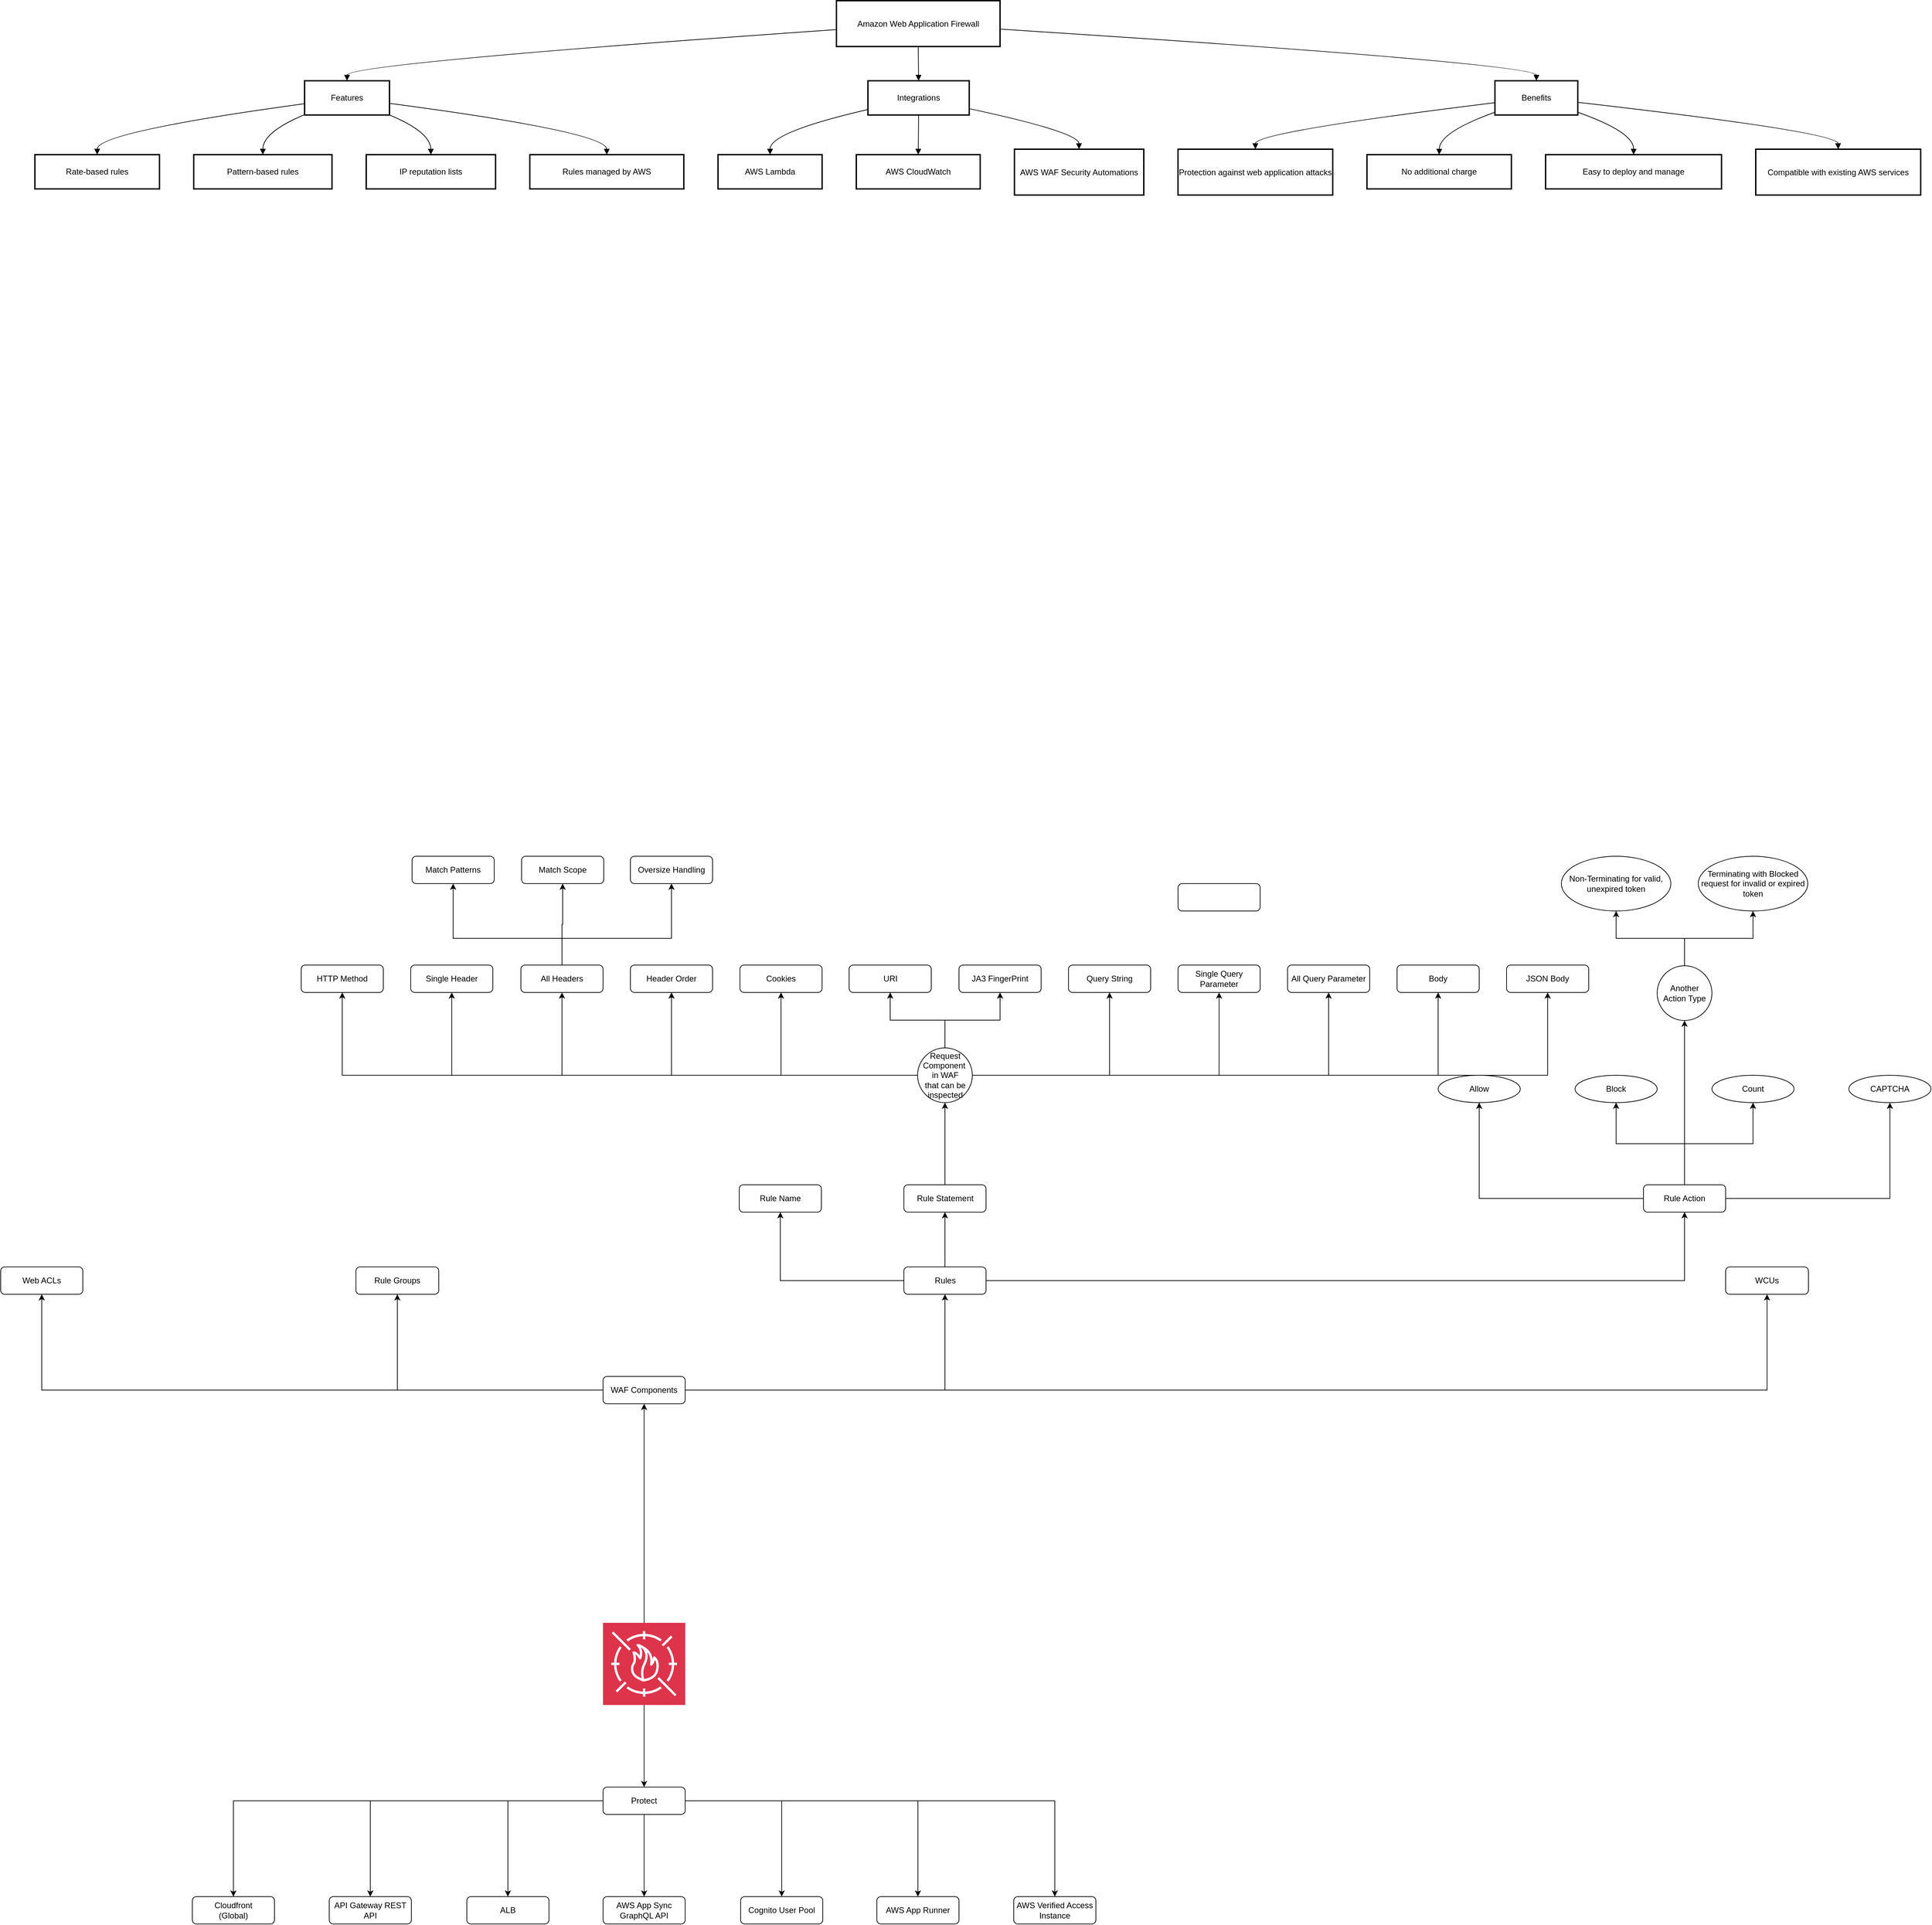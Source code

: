 <mxfile version="25.0.1">
  <diagram name="Page-1" id="Bjxitd0Z2gR2ux2BzEEL">
    <mxGraphModel dx="2035" dy="3277" grid="1" gridSize="10" guides="1" tooltips="1" connect="1" arrows="1" fold="1" page="1" pageScale="1" pageWidth="1100" pageHeight="850" math="0" shadow="0">
      <root>
        <mxCell id="0" />
        <mxCell id="1" parent="0" />
        <mxCell id="NgvcpbAYPyvycdPd3KWM-33" value="" style="edgeStyle=orthogonalEdgeStyle;rounded=0;orthogonalLoop=1;jettySize=auto;html=1;" edge="1" parent="1" source="NgvcpbAYPyvycdPd3KWM-31">
          <mxGeometry relative="1" as="geometry">
            <mxPoint x="540" y="1480" as="targetPoint" />
          </mxGeometry>
        </mxCell>
        <mxCell id="NgvcpbAYPyvycdPd3KWM-50" style="edgeStyle=orthogonalEdgeStyle;rounded=0;orthogonalLoop=1;jettySize=auto;html=1;entryX=0.5;entryY=1;entryDx=0;entryDy=0;" edge="1" parent="1" source="NgvcpbAYPyvycdPd3KWM-31" target="NgvcpbAYPyvycdPd3KWM-49">
          <mxGeometry relative="1" as="geometry" />
        </mxCell>
        <mxCell id="NgvcpbAYPyvycdPd3KWM-31" value="" style="sketch=0;points=[[0,0,0],[0.25,0,0],[0.5,0,0],[0.75,0,0],[1,0,0],[0,1,0],[0.25,1,0],[0.5,1,0],[0.75,1,0],[1,1,0],[0,0.25,0],[0,0.5,0],[0,0.75,0],[1,0.25,0],[1,0.5,0],[1,0.75,0]];outlineConnect=0;fontColor=#232F3E;fillColor=#DD344C;strokeColor=#ffffff;dashed=0;verticalLabelPosition=bottom;verticalAlign=top;align=center;html=1;fontSize=12;fontStyle=0;aspect=fixed;shape=mxgraph.aws4.resourceIcon;resIcon=mxgraph.aws4.waf;" vertex="1" parent="1">
          <mxGeometry x="480" y="1240" width="120" height="120" as="geometry" />
        </mxCell>
        <mxCell id="NgvcpbAYPyvycdPd3KWM-36" value="" style="edgeStyle=orthogonalEdgeStyle;rounded=0;orthogonalLoop=1;jettySize=auto;html=1;" edge="1" parent="1" source="NgvcpbAYPyvycdPd3KWM-34" target="NgvcpbAYPyvycdPd3KWM-35">
          <mxGeometry relative="1" as="geometry" />
        </mxCell>
        <mxCell id="NgvcpbAYPyvycdPd3KWM-43" style="edgeStyle=orthogonalEdgeStyle;rounded=0;orthogonalLoop=1;jettySize=auto;html=1;entryX=0.5;entryY=0;entryDx=0;entryDy=0;" edge="1" parent="1" source="NgvcpbAYPyvycdPd3KWM-34" target="NgvcpbAYPyvycdPd3KWM-39">
          <mxGeometry relative="1" as="geometry" />
        </mxCell>
        <mxCell id="NgvcpbAYPyvycdPd3KWM-44" style="edgeStyle=orthogonalEdgeStyle;rounded=0;orthogonalLoop=1;jettySize=auto;html=1;" edge="1" parent="1" source="NgvcpbAYPyvycdPd3KWM-34" target="NgvcpbAYPyvycdPd3KWM-38">
          <mxGeometry relative="1" as="geometry" />
        </mxCell>
        <mxCell id="NgvcpbAYPyvycdPd3KWM-45" style="edgeStyle=orthogonalEdgeStyle;rounded=0;orthogonalLoop=1;jettySize=auto;html=1;" edge="1" parent="1" source="NgvcpbAYPyvycdPd3KWM-34" target="NgvcpbAYPyvycdPd3KWM-37">
          <mxGeometry relative="1" as="geometry" />
        </mxCell>
        <mxCell id="NgvcpbAYPyvycdPd3KWM-46" style="edgeStyle=orthogonalEdgeStyle;rounded=0;orthogonalLoop=1;jettySize=auto;html=1;" edge="1" parent="1" source="NgvcpbAYPyvycdPd3KWM-34" target="NgvcpbAYPyvycdPd3KWM-40">
          <mxGeometry relative="1" as="geometry" />
        </mxCell>
        <mxCell id="NgvcpbAYPyvycdPd3KWM-47" style="edgeStyle=orthogonalEdgeStyle;rounded=0;orthogonalLoop=1;jettySize=auto;html=1;" edge="1" parent="1" source="NgvcpbAYPyvycdPd3KWM-34" target="NgvcpbAYPyvycdPd3KWM-41">
          <mxGeometry relative="1" as="geometry" />
        </mxCell>
        <mxCell id="NgvcpbAYPyvycdPd3KWM-48" style="edgeStyle=orthogonalEdgeStyle;rounded=0;orthogonalLoop=1;jettySize=auto;html=1;entryX=0.5;entryY=0;entryDx=0;entryDy=0;" edge="1" parent="1" source="NgvcpbAYPyvycdPd3KWM-34" target="NgvcpbAYPyvycdPd3KWM-42">
          <mxGeometry relative="1" as="geometry" />
        </mxCell>
        <mxCell id="NgvcpbAYPyvycdPd3KWM-34" value="Protect" style="rounded=1;whiteSpace=wrap;html=1;" vertex="1" parent="1">
          <mxGeometry x="480" y="1480" width="120" height="40" as="geometry" />
        </mxCell>
        <mxCell id="NgvcpbAYPyvycdPd3KWM-35" value="Cloudfront&lt;br&gt;(Global)" style="whiteSpace=wrap;html=1;rounded=1;" vertex="1" parent="1">
          <mxGeometry x="-120" y="1640" width="120" height="40" as="geometry" />
        </mxCell>
        <mxCell id="NgvcpbAYPyvycdPd3KWM-37" value="API Gateway REST API" style="whiteSpace=wrap;html=1;rounded=1;" vertex="1" parent="1">
          <mxGeometry x="80" y="1640" width="120" height="40" as="geometry" />
        </mxCell>
        <mxCell id="NgvcpbAYPyvycdPd3KWM-38" value="ALB" style="whiteSpace=wrap;html=1;rounded=1;" vertex="1" parent="1">
          <mxGeometry x="281" y="1640" width="120" height="40" as="geometry" />
        </mxCell>
        <mxCell id="NgvcpbAYPyvycdPd3KWM-39" value="AWS App Sync GraphQL API" style="whiteSpace=wrap;html=1;rounded=1;" vertex="1" parent="1">
          <mxGeometry x="480" y="1640" width="120" height="40" as="geometry" />
        </mxCell>
        <mxCell id="NgvcpbAYPyvycdPd3KWM-40" value="Cognito User Pool" style="whiteSpace=wrap;html=1;rounded=1;" vertex="1" parent="1">
          <mxGeometry x="681" y="1640" width="120" height="40" as="geometry" />
        </mxCell>
        <mxCell id="NgvcpbAYPyvycdPd3KWM-41" value="AWS App Runner" style="whiteSpace=wrap;html=1;rounded=1;" vertex="1" parent="1">
          <mxGeometry x="880" y="1640" width="120" height="40" as="geometry" />
        </mxCell>
        <mxCell id="NgvcpbAYPyvycdPd3KWM-42" value="AWS Verified Access Instance" style="whiteSpace=wrap;html=1;rounded=1;" vertex="1" parent="1">
          <mxGeometry x="1080" y="1640" width="120" height="40" as="geometry" />
        </mxCell>
        <mxCell id="NgvcpbAYPyvycdPd3KWM-57" style="edgeStyle=orthogonalEdgeStyle;rounded=0;orthogonalLoop=1;jettySize=auto;html=1;" edge="1" parent="1" source="NgvcpbAYPyvycdPd3KWM-49" target="NgvcpbAYPyvycdPd3KWM-52">
          <mxGeometry relative="1" as="geometry" />
        </mxCell>
        <mxCell id="NgvcpbAYPyvycdPd3KWM-58" style="edgeStyle=orthogonalEdgeStyle;rounded=0;orthogonalLoop=1;jettySize=auto;html=1;" edge="1" parent="1" source="NgvcpbAYPyvycdPd3KWM-49" target="NgvcpbAYPyvycdPd3KWM-53">
          <mxGeometry relative="1" as="geometry" />
        </mxCell>
        <mxCell id="NgvcpbAYPyvycdPd3KWM-59" style="edgeStyle=orthogonalEdgeStyle;rounded=0;orthogonalLoop=1;jettySize=auto;html=1;entryX=0.5;entryY=1;entryDx=0;entryDy=0;" edge="1" parent="1" source="NgvcpbAYPyvycdPd3KWM-49" target="NgvcpbAYPyvycdPd3KWM-51">
          <mxGeometry relative="1" as="geometry" />
        </mxCell>
        <mxCell id="NgvcpbAYPyvycdPd3KWM-60" style="edgeStyle=orthogonalEdgeStyle;rounded=0;orthogonalLoop=1;jettySize=auto;html=1;entryX=0.5;entryY=1;entryDx=0;entryDy=0;" edge="1" parent="1" source="NgvcpbAYPyvycdPd3KWM-49" target="NgvcpbAYPyvycdPd3KWM-54">
          <mxGeometry relative="1" as="geometry" />
        </mxCell>
        <mxCell id="NgvcpbAYPyvycdPd3KWM-49" value="WAF Components" style="rounded=1;whiteSpace=wrap;html=1;" vertex="1" parent="1">
          <mxGeometry x="480" y="880" width="120" height="40" as="geometry" />
        </mxCell>
        <mxCell id="NgvcpbAYPyvycdPd3KWM-62" value="" style="edgeStyle=orthogonalEdgeStyle;rounded=0;orthogonalLoop=1;jettySize=auto;html=1;" edge="1" parent="1" source="NgvcpbAYPyvycdPd3KWM-51" target="NgvcpbAYPyvycdPd3KWM-61">
          <mxGeometry relative="1" as="geometry" />
        </mxCell>
        <mxCell id="NgvcpbAYPyvycdPd3KWM-64" value="" style="edgeStyle=orthogonalEdgeStyle;rounded=0;orthogonalLoop=1;jettySize=auto;html=1;" edge="1" parent="1" source="NgvcpbAYPyvycdPd3KWM-51" target="NgvcpbAYPyvycdPd3KWM-63">
          <mxGeometry relative="1" as="geometry" />
        </mxCell>
        <mxCell id="NgvcpbAYPyvycdPd3KWM-66" style="edgeStyle=orthogonalEdgeStyle;rounded=0;orthogonalLoop=1;jettySize=auto;html=1;entryX=0.5;entryY=1;entryDx=0;entryDy=0;" edge="1" parent="1" source="NgvcpbAYPyvycdPd3KWM-51" target="NgvcpbAYPyvycdPd3KWM-65">
          <mxGeometry relative="1" as="geometry" />
        </mxCell>
        <UserObject label="Rules" tooltip="Each rule contains a statement that defines the inspection criteria, and an action to take if a web request meets the criteria. When a web request meets the criteria, that&#39;s a match. You can configure rules to block matching requests, allow them through, count them, or run bot controls against them that use CAPTCHA puzzles or silent client browser challenges. For more information about rules, see AWS WAF rules.&#xa;&#xa;A rule is not an AWS WAF resource. It only exists in the context of a web ACL or rule group." id="NgvcpbAYPyvycdPd3KWM-51">
          <mxCell style="rounded=1;whiteSpace=wrap;html=1;" vertex="1" parent="1">
            <mxGeometry x="919.5" y="720" width="120" height="40" as="geometry" />
          </mxCell>
        </UserObject>
        <UserObject label="Rule Groups" tooltip="&#xa;&#xa;Rule groups – You can define rules directly inside a web ACL or in reusable rule groups. AWS Managed Rules and AWS Marketplace sellers provide managed rule groups for your use. You can also define your own rule groups. For more information about rule groups, see AWS WAF rule groups.&#xa;&#xa;A rule group is an AWS WAF resource." id="NgvcpbAYPyvycdPd3KWM-52">
          <mxCell style="rounded=1;whiteSpace=wrap;html=1;" vertex="1" parent="1">
            <mxGeometry x="119" y="720" width="121" height="40" as="geometry" />
          </mxCell>
        </UserObject>
        <UserObject label="Web ACLs" tooltip="You use a web access control list (ACL) to protect a set of AWS resources. You create a web ACL and define its protection strategy by adding rules. Rules define criteria for inspecting web requests and they specify the action to take on requests that match their criteria. You also set a default action for the web ACL that indicates whether to block or allow through any requests that the rules haven&#39;t already blocked or allowed. For more information about web ACLs, see Using web ACLs in AWS WAF." id="NgvcpbAYPyvycdPd3KWM-53">
          <mxCell style="rounded=1;whiteSpace=wrap;html=1;" vertex="1" parent="1">
            <mxGeometry x="-400" y="720" width="120" height="40" as="geometry" />
          </mxCell>
        </UserObject>
        <mxCell id="NgvcpbAYPyvycdPd3KWM-54" value="WCUs" style="rounded=1;whiteSpace=wrap;html=1;" vertex="1" parent="1">
          <mxGeometry x="2120" y="720" width="121" height="40" as="geometry" />
        </mxCell>
        <UserObject label="Rule Name" tooltip="Each rule requires a name. Avoid names that start with AWS and names that are used for rule groups or rules that are managed for you by other services. See Recognizing rule groups provided by other services. " id="NgvcpbAYPyvycdPd3KWM-61">
          <mxCell style="whiteSpace=wrap;html=1;rounded=1;" vertex="1" parent="1">
            <mxGeometry x="679" y="600" width="120" height="40" as="geometry" />
          </mxCell>
        </UserObject>
        <mxCell id="NgvcpbAYPyvycdPd3KWM-90" value="" style="edgeStyle=orthogonalEdgeStyle;rounded=0;orthogonalLoop=1;jettySize=auto;html=1;" edge="1" parent="1" source="NgvcpbAYPyvycdPd3KWM-63" target="NgvcpbAYPyvycdPd3KWM-89">
          <mxGeometry relative="1" as="geometry" />
        </mxCell>
        <UserObject label="Rule Statement" tooltip="Each rule also requires a rule statement that defines how the rule inspects web requests. The rule statement might contain other, nested statements at any depth, depending on the rule and statement type. Some rule statements take sets of criteria. For example, you can specify up to 10,000 IP addresses or IP address ranges for an IP set match rule.&#xa;&#xa;You can define rules that inspect for criteria like the following:&#xa;&#xa;    Scripts that are likely to be malicious. Attackers embed scripts that can exploit vulnerabilities in web applications. This is known as cross-site scripting (XSS).&#xa;&#xa;    IP addresses or address ranges that requests originate from.&#xa;&#xa;    Country or geographical location that requests originate from.&#xa;&#xa;    Length of a specified part of the request, such as the query string.&#xa;&#xa;    SQL code that is likely to be malicious. Attackers try to extract data from your database by embedding malicious SQL code in a web request. This is known as SQL injection.&#xa;&#xa;    Strings that appear in the request, for example, values that appear in the User-Agent header or text strings that appear in the query string. You can also use regular expressions (regex) to specify these strings.&#xa;&#xa;    Labels that prior rules in the web ACL have added to the request.&#xa;&#xa;In addition to statements with web request inspection criteria, like the ones in the preceding list, AWS WAF supports logical statements for AND, OR, and NOT that you use to combine statements in a rule.&#xa;&#xa;For example, based on recent requests that you&#39;ve seen from an attacker, you might create a rule with a logical AND statement that combines the following nested statements:&#xa;&#xa;    The requests come from 192.0.2.44.&#xa;&#xa;    They contain the value BadBot in the User-Agent header.&#xa;&#xa;    They appear to include SQL-like code in the query string.&#xa;&#xa;In this case, the web request needs to match all of the statements to result in a match for the top-level AND.&#xa;" id="NgvcpbAYPyvycdPd3KWM-63">
          <mxCell style="whiteSpace=wrap;html=1;rounded=1;" vertex="1" parent="1">
            <mxGeometry x="919.5" y="600" width="120" height="40" as="geometry" />
          </mxCell>
        </UserObject>
        <mxCell id="NgvcpbAYPyvycdPd3KWM-70" value="" style="edgeStyle=orthogonalEdgeStyle;rounded=0;orthogonalLoop=1;jettySize=auto;html=1;" edge="1" parent="1" source="NgvcpbAYPyvycdPd3KWM-65" target="NgvcpbAYPyvycdPd3KWM-69">
          <mxGeometry relative="1" as="geometry" />
        </mxCell>
        <mxCell id="NgvcpbAYPyvycdPd3KWM-73" style="edgeStyle=orthogonalEdgeStyle;rounded=0;orthogonalLoop=1;jettySize=auto;html=1;entryX=0.5;entryY=1;entryDx=0;entryDy=0;" edge="1" parent="1" source="NgvcpbAYPyvycdPd3KWM-65" target="NgvcpbAYPyvycdPd3KWM-71">
          <mxGeometry relative="1" as="geometry" />
        </mxCell>
        <mxCell id="NgvcpbAYPyvycdPd3KWM-74" style="edgeStyle=orthogonalEdgeStyle;rounded=0;orthogonalLoop=1;jettySize=auto;html=1;" edge="1" parent="1" source="NgvcpbAYPyvycdPd3KWM-65" target="NgvcpbAYPyvycdPd3KWM-72">
          <mxGeometry relative="1" as="geometry" />
        </mxCell>
        <mxCell id="NgvcpbAYPyvycdPd3KWM-79" style="edgeStyle=orthogonalEdgeStyle;rounded=0;orthogonalLoop=1;jettySize=auto;html=1;entryX=0.5;entryY=1;entryDx=0;entryDy=0;" edge="1" parent="1" source="NgvcpbAYPyvycdPd3KWM-65" target="NgvcpbAYPyvycdPd3KWM-75">
          <mxGeometry relative="1" as="geometry" />
        </mxCell>
        <mxCell id="NgvcpbAYPyvycdPd3KWM-81" value="" style="edgeStyle=orthogonalEdgeStyle;rounded=0;orthogonalLoop=1;jettySize=auto;html=1;" edge="1" parent="1" source="NgvcpbAYPyvycdPd3KWM-65" target="NgvcpbAYPyvycdPd3KWM-80">
          <mxGeometry relative="1" as="geometry" />
        </mxCell>
        <mxCell id="NgvcpbAYPyvycdPd3KWM-65" value="Rule Action" style="whiteSpace=wrap;html=1;rounded=1;" vertex="1" parent="1">
          <mxGeometry x="2000" y="600" width="120" height="40" as="geometry" />
        </mxCell>
        <mxCell id="NgvcpbAYPyvycdPd3KWM-68" value="" style="group" vertex="1" connectable="0" parent="1">
          <mxGeometry x="-350" y="-1130" width="2755" height="284" as="geometry" />
        </mxCell>
        <mxCell id="2" value="Amazon Web Application Firewall" style="whiteSpace=wrap;strokeWidth=2;" parent="NgvcpbAYPyvycdPd3KWM-68" vertex="1">
          <mxGeometry x="1171" width="239" height="67" as="geometry" />
        </mxCell>
        <mxCell id="3" value="Features" style="whiteSpace=wrap;strokeWidth=2;" parent="NgvcpbAYPyvycdPd3KWM-68" vertex="1">
          <mxGeometry x="394" y="117" width="124" height="50" as="geometry" />
        </mxCell>
        <mxCell id="4" value="Integrations" style="whiteSpace=wrap;strokeWidth=2;" parent="NgvcpbAYPyvycdPd3KWM-68" vertex="1">
          <mxGeometry x="1217" y="117" width="148" height="50" as="geometry" />
        </mxCell>
        <mxCell id="5" value="Benefits" style="whiteSpace=wrap;strokeWidth=2;" parent="NgvcpbAYPyvycdPd3KWM-68" vertex="1">
          <mxGeometry x="2133" y="117" width="121" height="50" as="geometry" />
        </mxCell>
        <mxCell id="6" value="Rate-based rules" style="whiteSpace=wrap;strokeWidth=2;" parent="NgvcpbAYPyvycdPd3KWM-68" vertex="1">
          <mxGeometry y="225" width="182" height="50" as="geometry" />
        </mxCell>
        <mxCell id="7" value="Pattern-based rules" style="whiteSpace=wrap;strokeWidth=2;" parent="NgvcpbAYPyvycdPd3KWM-68" vertex="1">
          <mxGeometry x="232" y="225" width="202" height="50" as="geometry" />
        </mxCell>
        <mxCell id="8" value="IP reputation lists" style="whiteSpace=wrap;strokeWidth=2;" parent="NgvcpbAYPyvycdPd3KWM-68" vertex="1">
          <mxGeometry x="484" y="225" width="189" height="50" as="geometry" />
        </mxCell>
        <mxCell id="9" value="Rules managed by AWS" style="whiteSpace=wrap;strokeWidth=2;" parent="NgvcpbAYPyvycdPd3KWM-68" vertex="1">
          <mxGeometry x="723" y="225" width="225" height="50" as="geometry" />
        </mxCell>
        <mxCell id="10" value="AWS Lambda" style="whiteSpace=wrap;strokeWidth=2;" parent="NgvcpbAYPyvycdPd3KWM-68" vertex="1">
          <mxGeometry x="998" y="225" width="152" height="50" as="geometry" />
        </mxCell>
        <mxCell id="11" value="AWS CloudWatch" style="whiteSpace=wrap;strokeWidth=2;" parent="NgvcpbAYPyvycdPd3KWM-68" vertex="1">
          <mxGeometry x="1200" y="225" width="181" height="50" as="geometry" />
        </mxCell>
        <mxCell id="12" value="AWS WAF Security Automations" style="whiteSpace=wrap;strokeWidth=2;" parent="NgvcpbAYPyvycdPd3KWM-68" vertex="1">
          <mxGeometry x="1431" y="217" width="189" height="67" as="geometry" />
        </mxCell>
        <mxCell id="13" value="Protection against web application attacks" style="whiteSpace=wrap;strokeWidth=2;" parent="NgvcpbAYPyvycdPd3KWM-68" vertex="1">
          <mxGeometry x="1670" y="217" width="226" height="67" as="geometry" />
        </mxCell>
        <mxCell id="14" value="No additional charge" style="whiteSpace=wrap;strokeWidth=2;" parent="NgvcpbAYPyvycdPd3KWM-68" vertex="1">
          <mxGeometry x="1946" y="225" width="211" height="50" as="geometry" />
        </mxCell>
        <mxCell id="15" value="Easy to deploy and manage" style="whiteSpace=wrap;strokeWidth=2;" parent="NgvcpbAYPyvycdPd3KWM-68" vertex="1">
          <mxGeometry x="2207" y="225" width="257" height="50" as="geometry" />
        </mxCell>
        <mxCell id="16" value="Compatible with existing AWS services" style="whiteSpace=wrap;strokeWidth=2;" parent="NgvcpbAYPyvycdPd3KWM-68" vertex="1">
          <mxGeometry x="2514" y="217" width="241" height="67" as="geometry" />
        </mxCell>
        <mxCell id="17" value="" style="curved=1;startArrow=none;endArrow=block;exitX=0;exitY=0.63;entryX=0.5;entryY=0;" parent="NgvcpbAYPyvycdPd3KWM-68" source="2" target="3" edge="1">
          <mxGeometry relative="1" as="geometry">
            <Array as="points">
              <mxPoint x="456" y="92" />
            </Array>
          </mxGeometry>
        </mxCell>
        <mxCell id="18" value="" style="curved=1;startArrow=none;endArrow=block;exitX=0.5;exitY=1;entryX=0.5;entryY=0;" parent="NgvcpbAYPyvycdPd3KWM-68" source="2" target="4" edge="1">
          <mxGeometry relative="1" as="geometry">
            <Array as="points" />
          </mxGeometry>
        </mxCell>
        <mxCell id="19" value="" style="curved=1;startArrow=none;endArrow=block;exitX=1;exitY=0.62;entryX=0.5;entryY=0;" parent="NgvcpbAYPyvycdPd3KWM-68" source="2" target="5" edge="1">
          <mxGeometry relative="1" as="geometry">
            <Array as="points">
              <mxPoint x="2194" y="92" />
            </Array>
          </mxGeometry>
        </mxCell>
        <mxCell id="20" value="" style="curved=1;startArrow=none;endArrow=block;exitX=0;exitY=0.67;entryX=0.5;entryY=0.01;" parent="NgvcpbAYPyvycdPd3KWM-68" source="3" target="6" edge="1">
          <mxGeometry relative="1" as="geometry">
            <Array as="points">
              <mxPoint x="91" y="192" />
            </Array>
          </mxGeometry>
        </mxCell>
        <mxCell id="21" value="" style="curved=1;startArrow=none;endArrow=block;exitX=0;exitY=0.99;entryX=0.5;entryY=0.01;" parent="NgvcpbAYPyvycdPd3KWM-68" source="3" target="7" edge="1">
          <mxGeometry relative="1" as="geometry">
            <Array as="points">
              <mxPoint x="333" y="192" />
            </Array>
          </mxGeometry>
        </mxCell>
        <mxCell id="22" value="" style="curved=1;startArrow=none;endArrow=block;exitX=0.99;exitY=0.99;entryX=0.5;entryY=0.01;" parent="NgvcpbAYPyvycdPd3KWM-68" source="3" target="8" edge="1">
          <mxGeometry relative="1" as="geometry">
            <Array as="points">
              <mxPoint x="578" y="192" />
            </Array>
          </mxGeometry>
        </mxCell>
        <mxCell id="23" value="" style="curved=1;startArrow=none;endArrow=block;exitX=1;exitY=0.66;entryX=0.5;entryY=0.01;" parent="NgvcpbAYPyvycdPd3KWM-68" source="3" target="9" edge="1">
          <mxGeometry relative="1" as="geometry">
            <Array as="points">
              <mxPoint x="835" y="192" />
            </Array>
          </mxGeometry>
        </mxCell>
        <mxCell id="24" value="" style="curved=1;startArrow=none;endArrow=block;exitX=0;exitY=0.84;entryX=0.5;entryY=0.01;" parent="NgvcpbAYPyvycdPd3KWM-68" source="4" target="10" edge="1">
          <mxGeometry relative="1" as="geometry">
            <Array as="points">
              <mxPoint x="1074" y="192" />
            </Array>
          </mxGeometry>
        </mxCell>
        <mxCell id="25" value="" style="curved=1;startArrow=none;endArrow=block;exitX=0.5;exitY=0.99;entryX=0.5;entryY=0.01;" parent="NgvcpbAYPyvycdPd3KWM-68" source="4" target="11" edge="1">
          <mxGeometry relative="1" as="geometry">
            <Array as="points" />
          </mxGeometry>
        </mxCell>
        <mxCell id="26" value="" style="curved=1;startArrow=none;endArrow=block;exitX=0.99;exitY=0.81;entryX=0.5;entryY=-0.01;" parent="NgvcpbAYPyvycdPd3KWM-68" source="4" target="12" edge="1">
          <mxGeometry relative="1" as="geometry">
            <Array as="points">
              <mxPoint x="1525" y="192" />
            </Array>
          </mxGeometry>
        </mxCell>
        <mxCell id="27" value="" style="curved=1;startArrow=none;endArrow=block;exitX=0;exitY=0.64;entryX=0.5;entryY=-0.01;" parent="NgvcpbAYPyvycdPd3KWM-68" source="5" target="13" edge="1">
          <mxGeometry relative="1" as="geometry">
            <Array as="points">
              <mxPoint x="1783" y="192" />
            </Array>
          </mxGeometry>
        </mxCell>
        <mxCell id="28" value="" style="curved=1;startArrow=none;endArrow=block;exitX=0;exitY=0.92;entryX=0.5;entryY=0.01;" parent="NgvcpbAYPyvycdPd3KWM-68" source="5" target="14" edge="1">
          <mxGeometry relative="1" as="geometry">
            <Array as="points">
              <mxPoint x="2052" y="192" />
            </Array>
          </mxGeometry>
        </mxCell>
        <mxCell id="29" value="" style="curved=1;startArrow=none;endArrow=block;exitX=1;exitY=0.92;entryX=0.5;entryY=0.01;" parent="NgvcpbAYPyvycdPd3KWM-68" source="5" target="15" edge="1">
          <mxGeometry relative="1" as="geometry">
            <Array as="points">
              <mxPoint x="2336" y="192" />
            </Array>
          </mxGeometry>
        </mxCell>
        <mxCell id="30" value="" style="curved=1;startArrow=none;endArrow=block;exitX=1;exitY=0.63;entryX=0.5;entryY=-0.01;" parent="NgvcpbAYPyvycdPd3KWM-68" source="5" target="16" edge="1">
          <mxGeometry relative="1" as="geometry">
            <Array as="points">
              <mxPoint x="2634" y="192" />
            </Array>
          </mxGeometry>
        </mxCell>
        <mxCell id="NgvcpbAYPyvycdPd3KWM-69" value="Allow" style="ellipse;whiteSpace=wrap;html=1;rounded=1;" vertex="1" parent="1">
          <mxGeometry x="1700" y="440" width="120" height="40" as="geometry" />
        </mxCell>
        <mxCell id="NgvcpbAYPyvycdPd3KWM-71" value="Block" style="ellipse;whiteSpace=wrap;html=1;rounded=1;" vertex="1" parent="1">
          <mxGeometry x="1900" y="440" width="120" height="40" as="geometry" />
        </mxCell>
        <mxCell id="NgvcpbAYPyvycdPd3KWM-72" value="Count" style="ellipse;whiteSpace=wrap;html=1;rounded=1;" vertex="1" parent="1">
          <mxGeometry x="2100" y="440" width="120" height="40" as="geometry" />
        </mxCell>
        <mxCell id="NgvcpbAYPyvycdPd3KWM-75" value="CAPTCHA" style="ellipse;whiteSpace=wrap;html=1;rounded=1;" vertex="1" parent="1">
          <mxGeometry x="2300" y="440" width="120" height="40" as="geometry" />
        </mxCell>
        <mxCell id="NgvcpbAYPyvycdPd3KWM-84" style="edgeStyle=orthogonalEdgeStyle;rounded=0;orthogonalLoop=1;jettySize=auto;html=1;entryX=0.5;entryY=1;entryDx=0;entryDy=0;" edge="1" parent="1" source="NgvcpbAYPyvycdPd3KWM-80" target="NgvcpbAYPyvycdPd3KWM-82">
          <mxGeometry relative="1" as="geometry" />
        </mxCell>
        <mxCell id="NgvcpbAYPyvycdPd3KWM-85" style="edgeStyle=orthogonalEdgeStyle;rounded=0;orthogonalLoop=1;jettySize=auto;html=1;entryX=0.5;entryY=1;entryDx=0;entryDy=0;" edge="1" parent="1" source="NgvcpbAYPyvycdPd3KWM-80" target="NgvcpbAYPyvycdPd3KWM-87">
          <mxGeometry relative="1" as="geometry">
            <mxPoint x="2220" y="200" as="targetPoint" />
          </mxGeometry>
        </mxCell>
        <mxCell id="NgvcpbAYPyvycdPd3KWM-80" value="Another Action Type" style="ellipse;whiteSpace=wrap;html=1;rounded=1;" vertex="1" parent="1">
          <mxGeometry x="2020" y="280" width="80" height="80" as="geometry" />
        </mxCell>
        <mxCell id="NgvcpbAYPyvycdPd3KWM-82" value="Non-Terminating for valid, unexpired token" style="ellipse;whiteSpace=wrap;html=1;rounded=1;" vertex="1" parent="1">
          <mxGeometry x="1880" y="120" width="160" height="80" as="geometry" />
        </mxCell>
        <mxCell id="NgvcpbAYPyvycdPd3KWM-87" value="Terminating with Blocked request for invalid or expired token" style="ellipse;whiteSpace=wrap;html=1;rounded=1;" vertex="1" parent="1">
          <mxGeometry x="2080" y="120" width="160" height="80" as="geometry" />
        </mxCell>
        <mxCell id="NgvcpbAYPyvycdPd3KWM-92" value="" style="edgeStyle=orthogonalEdgeStyle;rounded=0;orthogonalLoop=1;jettySize=auto;html=1;" edge="1" parent="1" source="NgvcpbAYPyvycdPd3KWM-89" target="NgvcpbAYPyvycdPd3KWM-91">
          <mxGeometry relative="1" as="geometry" />
        </mxCell>
        <mxCell id="NgvcpbAYPyvycdPd3KWM-101" value="" style="edgeStyle=orthogonalEdgeStyle;rounded=0;orthogonalLoop=1;jettySize=auto;html=1;" edge="1" parent="1" source="NgvcpbAYPyvycdPd3KWM-89" target="NgvcpbAYPyvycdPd3KWM-96">
          <mxGeometry relative="1" as="geometry" />
        </mxCell>
        <mxCell id="NgvcpbAYPyvycdPd3KWM-102" style="edgeStyle=orthogonalEdgeStyle;rounded=0;orthogonalLoop=1;jettySize=auto;html=1;entryX=0.5;entryY=1;entryDx=0;entryDy=0;" edge="1" parent="1" source="NgvcpbAYPyvycdPd3KWM-89" target="NgvcpbAYPyvycdPd3KWM-95">
          <mxGeometry relative="1" as="geometry" />
        </mxCell>
        <mxCell id="NgvcpbAYPyvycdPd3KWM-103" style="edgeStyle=orthogonalEdgeStyle;rounded=0;orthogonalLoop=1;jettySize=auto;html=1;entryX=0.5;entryY=1;entryDx=0;entryDy=0;" edge="1" parent="1" source="NgvcpbAYPyvycdPd3KWM-89" target="NgvcpbAYPyvycdPd3KWM-94">
          <mxGeometry relative="1" as="geometry" />
        </mxCell>
        <mxCell id="NgvcpbAYPyvycdPd3KWM-104" style="edgeStyle=orthogonalEdgeStyle;rounded=0;orthogonalLoop=1;jettySize=auto;html=1;entryX=0.5;entryY=1;entryDx=0;entryDy=0;" edge="1" parent="1" source="NgvcpbAYPyvycdPd3KWM-89" target="NgvcpbAYPyvycdPd3KWM-93">
          <mxGeometry relative="1" as="geometry" />
        </mxCell>
        <mxCell id="NgvcpbAYPyvycdPd3KWM-105" style="edgeStyle=orthogonalEdgeStyle;rounded=0;orthogonalLoop=1;jettySize=auto;html=1;entryX=0.5;entryY=1;entryDx=0;entryDy=0;" edge="1" parent="1" source="NgvcpbAYPyvycdPd3KWM-89" target="NgvcpbAYPyvycdPd3KWM-97">
          <mxGeometry relative="1" as="geometry" />
        </mxCell>
        <mxCell id="NgvcpbAYPyvycdPd3KWM-106" style="edgeStyle=orthogonalEdgeStyle;rounded=0;orthogonalLoop=1;jettySize=auto;html=1;entryX=0.5;entryY=1;entryDx=0;entryDy=0;" edge="1" parent="1" source="NgvcpbAYPyvycdPd3KWM-89" target="NgvcpbAYPyvycdPd3KWM-98">
          <mxGeometry relative="1" as="geometry" />
        </mxCell>
        <mxCell id="NgvcpbAYPyvycdPd3KWM-107" style="edgeStyle=orthogonalEdgeStyle;rounded=0;orthogonalLoop=1;jettySize=auto;html=1;entryX=0.5;entryY=1;entryDx=0;entryDy=0;" edge="1" parent="1" source="NgvcpbAYPyvycdPd3KWM-89" target="NgvcpbAYPyvycdPd3KWM-99">
          <mxGeometry relative="1" as="geometry" />
        </mxCell>
        <mxCell id="NgvcpbAYPyvycdPd3KWM-108" style="edgeStyle=orthogonalEdgeStyle;rounded=0;orthogonalLoop=1;jettySize=auto;html=1;entryX=0.5;entryY=1;entryDx=0;entryDy=0;" edge="1" parent="1" source="NgvcpbAYPyvycdPd3KWM-89" target="NgvcpbAYPyvycdPd3KWM-100">
          <mxGeometry relative="1" as="geometry" />
        </mxCell>
        <mxCell id="NgvcpbAYPyvycdPd3KWM-120" style="edgeStyle=orthogonalEdgeStyle;rounded=0;orthogonalLoop=1;jettySize=auto;html=1;entryX=0.5;entryY=1;entryDx=0;entryDy=0;" edge="1" parent="1" source="NgvcpbAYPyvycdPd3KWM-89" target="NgvcpbAYPyvycdPd3KWM-116">
          <mxGeometry relative="1" as="geometry" />
        </mxCell>
        <mxCell id="NgvcpbAYPyvycdPd3KWM-121" style="edgeStyle=orthogonalEdgeStyle;rounded=0;orthogonalLoop=1;jettySize=auto;html=1;entryX=0.5;entryY=1;entryDx=0;entryDy=0;" edge="1" parent="1" source="NgvcpbAYPyvycdPd3KWM-89" target="NgvcpbAYPyvycdPd3KWM-117">
          <mxGeometry relative="1" as="geometry" />
        </mxCell>
        <mxCell id="NgvcpbAYPyvycdPd3KWM-122" style="edgeStyle=orthogonalEdgeStyle;rounded=0;orthogonalLoop=1;jettySize=auto;html=1;entryX=0.5;entryY=1;entryDx=0;entryDy=0;" edge="1" parent="1" source="NgvcpbAYPyvycdPd3KWM-89" target="NgvcpbAYPyvycdPd3KWM-118">
          <mxGeometry relative="1" as="geometry" />
        </mxCell>
        <mxCell id="NgvcpbAYPyvycdPd3KWM-89" value="&lt;div&gt;Request Component&amp;nbsp;&lt;/div&gt;&lt;div&gt;in WAF &lt;/div&gt;that can be inspected" style="ellipse;whiteSpace=wrap;html=1;rounded=1;" vertex="1" parent="1">
          <mxGeometry x="939.5" y="400" width="80" height="80" as="geometry" />
        </mxCell>
        <UserObject label="HTTP Method" tooltip="Inspects the HTTP method for the request. The HTTP method indicates the type of operation that the web request is asking your protected resource to perform, such as POST or GET. " id="NgvcpbAYPyvycdPd3KWM-91">
          <mxCell style="whiteSpace=wrap;html=1;rounded=1;" vertex="1" parent="1">
            <mxGeometry x="39" y="279" width="120" height="40" as="geometry" />
          </mxCell>
        </UserObject>
        <UserObject label="Single Header" tooltip="Inspects a single named header in the request.&#xa;&#xa;For this option, you specify the header name, for example, User-Agent or Referer. The string match for the name is not case sensitive." id="NgvcpbAYPyvycdPd3KWM-93">
          <mxCell style="whiteSpace=wrap;html=1;rounded=1;" vertex="1" parent="1">
            <mxGeometry x="199" y="279" width="120" height="40" as="geometry" />
          </mxCell>
        </UserObject>
        <mxCell id="NgvcpbAYPyvycdPd3KWM-110" value="" style="edgeStyle=orthogonalEdgeStyle;rounded=0;orthogonalLoop=1;jettySize=auto;html=1;" edge="1" parent="1" source="NgvcpbAYPyvycdPd3KWM-94" target="NgvcpbAYPyvycdPd3KWM-109">
          <mxGeometry relative="1" as="geometry">
            <Array as="points">
              <mxPoint x="580" y="240" />
              <mxPoint x="420" y="240" />
            </Array>
          </mxGeometry>
        </mxCell>
        <mxCell id="NgvcpbAYPyvycdPd3KWM-113" style="edgeStyle=orthogonalEdgeStyle;rounded=0;orthogonalLoop=1;jettySize=auto;html=1;entryX=0.5;entryY=1;entryDx=0;entryDy=0;" edge="1" parent="1" source="NgvcpbAYPyvycdPd3KWM-94" target="NgvcpbAYPyvycdPd3KWM-111">
          <mxGeometry relative="1" as="geometry" />
        </mxCell>
        <mxCell id="NgvcpbAYPyvycdPd3KWM-114" style="edgeStyle=orthogonalEdgeStyle;rounded=0;orthogonalLoop=1;jettySize=auto;html=1;entryX=0.5;entryY=1;entryDx=0;entryDy=0;" edge="1" parent="1" source="NgvcpbAYPyvycdPd3KWM-94" target="NgvcpbAYPyvycdPd3KWM-112">
          <mxGeometry relative="1" as="geometry">
            <Array as="points">
              <mxPoint x="580" y="240" />
              <mxPoint x="739" y="240" />
            </Array>
          </mxGeometry>
        </mxCell>
        <UserObject label="All Headers" tooltip="Inspects all of the request headers, including cookies. You can apply a filter to inspect a subset of all headers.&#xa;&#xa;For this option, you provide the following specifications:&#xa;&#xa;    Match patterns – The filter to use to obtain a subset of headers for inspection. AWS WAF looks for these patterns in the headers keys.&#xa;&#xa;    The match patterns setting can be one of the following:&#xa;&#xa;        All – Match all keys. Evaluate the rule inspection criteria for all headers.&#xa;&#xa;        Excluded headers – Inspect only the headers whose keys don&#39;t match any of the strings that you specify here. The string match for a key is not case sensitive.&#xa;&#xa;        Included headers – Inspect only the headers that have a key that matches one of the strings that you specify here. The string match for a key is not case sensitive.&#xa;&#xa;    Match scope – The parts of the headers that AWS WAF should inspect with the rule inspection criteria. You can specify Keys, Values, or All to inspect both keys and values for a match.&#xa;&#xa;    All does not require a match to be found in the keys and a match to be found in the values. It requires a match to be found in the keys or the values or both. To require a match in the keys and in the values, use a logical AND statement to combine two match rules, one that inspects the keys and another that inspects the values.&#xa;&#xa;    Oversize handling – How AWS WAF should handle requests that have header data that is larger than AWS WAF can inspect. AWS WAF can inspect at most the first 8 KB (8,192 bytes) of the request headers and at most the first 200 headers. The content is available for inspection by AWS WAF up to the first limit reached. You can choose to continue the inspection, or to skip inspection and mark the request as matching or not matching the rule. For more information about handling oversize content, see Oversize web request components in AWS WAF.&#xa;" id="NgvcpbAYPyvycdPd3KWM-94">
          <mxCell style="whiteSpace=wrap;html=1;rounded=1;" vertex="1" parent="1">
            <mxGeometry x="360" y="279" width="120" height="40" as="geometry" />
          </mxCell>
        </UserObject>
        <UserObject label="Header Order" tooltip="Certainly! Let&#39;s break down the &quot;Header Order&quot; component of a WAF rule in simpler terms:&#xa;&#xa;1. What is Header Order?&#xa;   - It&#39;s a way to look at the order of headers in a web request.&#xa;   - Think of it like checking the sequence of labels on a package.&#xa;&#xa;2. How it works:&#xa;   - AWS WAF takes all the header names from a request.&#xa;   - It puts these names in a single string, in the order they appear.&#xa;   - The names are separated by colons, with no spaces.&#xa;   - Example: &quot;host:user-agent:accept:authorization:referer&quot;&#xa;&#xa;3. Why use this?&#xa;   - It can help detect unusual or potentially malicious requests.&#xa;   - Some attacks might use headers in an unusual order.&#xa;&#xa;4. Limitations:&#xa;   - AWS WAF can only look at:&#xa;     - The first 8 KB (8,192 bytes) of headers&#xa;     - Or the first 200 headers&#xa;   - Whichever limit is reached first&#xa;&#xa;5. Oversize handling:&#xa;   - This is what to do if a request has too many headers or they&#39;re too big.&#xa;   - You have two choices:&#xa;     a. Continue checking the headers that fit within the limits.&#xa;     b. Skip the check and decide if the request matches the rule or not.&#xa;&#xa;In simple terms, &quot;Header Order&quot; lets you create rules based on the sequence of headers in a request. It&#39;s like checking if the labels on a package are in the right order. You also need to decide what to do if there are too many labels or if they&#39;re too big to check completely." id="NgvcpbAYPyvycdPd3KWM-95">
          <mxCell style="whiteSpace=wrap;html=1;rounded=1;" vertex="1" parent="1">
            <mxGeometry x="520" y="279" width="120" height="40" as="geometry" />
          </mxCell>
        </UserObject>
        <UserObject label="Cookies" tooltip="Sure, I&#39;ll explain the &quot;Cookies&quot; component of a WAF rule in simpler terms:&#xa;&#xa;1. What are Cookies?&#xa;   - Cookies are small pieces of data stored by websites on your browser.&#xa;   - They&#39;re like little notes that websites use to remember information about you.&#xa;&#xa;2. What this WAF rule does:&#xa;   - It lets you inspect cookies in web requests.&#xa;   - You can choose to look at all cookies or just some of them.&#xa;&#xa;3. Match patterns:&#xa;   This is how you decide which cookies to inspect. You have three options:&#xa;   a. All: Look at every cookie.&#xa;   b. Excluded cookies: Look at all cookies except the ones you specify.&#xa;   c. Included cookies: Only look at the specific cookies you name.&#xa;&#xa;4. Match scope:&#xa;   - You can choose to inspect the cookie names (keys), values, or both.&#xa;   - &quot;All&quot; means a match in either the key or value is enough.&#xa;   - If you want to match both key and value, you need to set up two separate rules.&#xa;&#xa;5. Oversize handling:&#xa;   - AWS WAF can only check up to 8 KB of cookie data or the first 200 cookies.&#xa;   - If there&#39;s more than this, you decide whether to:&#xa;     a. Keep checking what fits within these limits.&#xa;     b. Stop checking and decide if the request matches the rule or not.&#xa;&#xa;6. Why use this?&#xa;   - It helps detect potentially harmful requests based on cookie information.&#xa;   - You can block requests with suspicious cookies or allow only those with expected cookies.&#xa;&#xa;In simple terms, this rule lets you examine the &quot;notes&quot; (cookies) that come with a web request. You can choose which notes to look at, what parts of them to check, and what to do if there are too many to check completely. This helps you protect your website from potential threats that might be hidden in these cookies." id="NgvcpbAYPyvycdPd3KWM-96">
          <mxCell style="whiteSpace=wrap;html=1;rounded=1;" vertex="1" parent="1">
            <mxGeometry x="680" y="279" width="120" height="40" as="geometry" />
          </mxCell>
        </UserObject>
        <UserObject label="URI" tooltip="Certainly! Let me explain the &quot;URI path&quot; component of a WAF rule in simpler terms:&#xa;&#xa;1. What is a URI path?&#xa;   - URI stands for Uniform Resource Identifier.&#xa;   - The path is the part of a web address that points to a specific resource on a website.&#xa;   - It&#39;s like the file path on your computer, but for a website.&#xa;&#xa;2. Example:&#xa;   - In the URL &quot;https://www.example.com/images/daily-ad.jpg&quot;&#xa;   - The URI path is &quot;/images/daily-ad.jpg&quot;&#xa;&#xa;3. What this WAF rule does:&#xa;   - It allows you to inspect this specific part of the URL in web requests.&#xa;   - You can create rules based on what appears in this path.&#xa;&#xa;4. How it works by default:&#xa;   - Without any special settings (called &quot;text transformations&quot;), AWS WAF looks at the path exactly as it receives it.&#xa;   - It doesn&#39;t change or &quot;normalize&quot; the path in any way.&#xa;&#xa;5. Text transformations (optional):&#xa;   - These are ways to change how the path is interpreted before checking it.&#xa;   - For example, you might convert all letters to lowercase for easier matching.&#xa;&#xa;6. Why use this?&#xa;   - It helps you control access to specific parts of your website.&#xa;   - You can block requests to certain paths or allow only specific patterns.&#xa;   - It&#39;s useful for protecting sensitive areas of your site or blocking known malicious request patterns.&#xa;&#xa;In simple terms, the &quot;URI path&quot; rule lets you examine the &quot;address&quot; part of a web request that says exactly where on your website the request is trying to go. You can use this to make sure requests are only going to places you want them to, helping to keep your website secure." id="NgvcpbAYPyvycdPd3KWM-97">
          <mxCell style="whiteSpace=wrap;html=1;rounded=1;" vertex="1" parent="1">
            <mxGeometry x="839.5" y="279" width="120" height="40" as="geometry" />
          </mxCell>
        </UserObject>
        <UserObject label="JA3 FingerPrint" tooltip="Certainly! Let&#39;s break down the &quot;JA3 fingerprint&quot; component of a WAF rule in simpler terms:&#xa;&#xa;1. What is a JA3 fingerprint?&#xa;   - It&#39;s a unique 32-character code that identifies a client&#39;s TLS (Transport Layer Security) configuration.&#xa;   - Think of it like a digital fingerprint for how a browser or application connects securely to a website.&#xa;&#xa;2. Where it&#39;s used:&#xa;   - This feature is only available for Amazon CloudFront distributions and Application Load Balancers.&#xa;&#xa;3. How it works:&#xa;   - AWS WAF calculates this fingerprint from the TLS Client Hello information in a web request.&#xa;   - Almost all web requests include this information.&#xa;&#xa;4. Getting the JA3 fingerprint:&#xa;   - You can find it in the web ACL (Access Control List) logs.&#xa;   - AWS WAF includes it in the logs if it&#39;s able to calculate it.&#xa;&#xa;5. How to use it in a rule:&#xa;   - You can only use it in a &quot;string match&quot; rule.&#xa;   - You need to set the rule to match exactly with the fingerprint you provide.&#xa;   - You get this fingerprint from your logs.&#xa;&#xa;6. Fallback behavior:&#xa;   - You must decide what to do if AWS WAF can&#39;t calculate the fingerprint.&#xa;   - Options are to either treat the request as matching or not matching the rule.&#xa;&#xa;7. Logging requirement:&#xa;   - To use JA3 fingerprints, you must enable logging for your web ACL.&#xa;&#xa;8. Why use this?&#xa;   - It helps identify and control access based on the client&#39;s TLS configuration.&#xa;   - Useful for detecting unusual or potentially malicious clients.&#xa;&#xa;In simple terms, the JA3 fingerprint is like checking the &quot;handshake&quot; a client uses when connecting to your website. By looking at this unique identifier, you can create rules to allow or block requests based on how clients are configured to connect securely. It&#39;s an advanced way to enhance your website&#39;s security, especially against unusual or suspicious connection attempts." id="NgvcpbAYPyvycdPd3KWM-98">
          <mxCell style="whiteSpace=wrap;html=1;rounded=1;" vertex="1" parent="1">
            <mxGeometry x="1000" y="279" width="120" height="40" as="geometry" />
          </mxCell>
        </UserObject>
        <mxCell id="NgvcpbAYPyvycdPd3KWM-99" value="Query String" style="whiteSpace=wrap;html=1;rounded=1;" vertex="1" parent="1">
          <mxGeometry x="1160" y="279" width="120" height="40" as="geometry" />
        </mxCell>
        <UserObject label="Single Query Parameter" tooltip="Certainly! Let&#39;s break down the &quot;Single query parameter&quot; component of a WAF rule in simpler, more accessible terms:&#xa;&#xa;1. What is a query parameter?&#xa;   - It&#39;s part of a URL that comes after a question mark (?)&#xa;   - It&#39;s used to send data to a website as part of a request&#xa;   - Example: In &quot;www.xyz.com?UserName=abc&quot;, &quot;UserName=abc&quot; is a query parameter&#xa;&#xa;2. What this WAF rule does:&#xa;   - It allows you to inspect one specific query parameter in a web request&#xa;   - You choose which parameter you want to look at&#xa;&#xa;3. How it works:&#xa;   - You specify the name of the parameter you want to check&#xa;   - AWS WAF then looks at the value of that parameter&#xa;&#xa;4. Key features:&#xa;   - The parameter name can be up to 30 characters long&#xa;   - It&#39;s not case-sensitive (e.g., &quot;UserName&quot;, &quot;username&quot;, and &quot;USERNAME&quot; are all the same)&#xa;   - If the same parameter appears multiple times, AWS WAF checks all instances&#xa;&#xa;5. Why inspect query parameters?&#xa;   - To detect potential security threats or unwanted requests&#xa;   - To control access based on specific information sent in the request&#xa;   - To filter out malicious or suspicious queries&#xa;&#xa;6. What we&#39;re looking for:&#xa;   - Unusual or unexpected values that could indicate an attack&#xa;   - Specific values that you want to allow or block&#xa;   - Patterns that might suggest automated or malicious behavior&#xa;&#xa;7. Examples of use:&#xa;   - Blocking requests with suspicious parameter values&#xa;   - Allowing access only to requests with expected parameter values&#xa;   - Detecting attempts to exploit vulnerabilities through query parameters&#xa;&#xa;In simple terms, this rule lets you examine a specific piece of information that&#39;s sent to your website as part of a web address. It&#39;s like checking a particular field on a form to make sure it contains what you expect or to spot anything suspicious. This helps protect your website from potential threats that might be hidden in these request parameters." id="NgvcpbAYPyvycdPd3KWM-100">
          <mxCell style="whiteSpace=wrap;html=1;rounded=1;" vertex="1" parent="1">
            <mxGeometry x="1320" y="279" width="120" height="40" as="geometry" />
          </mxCell>
        </UserObject>
        <mxCell id="NgvcpbAYPyvycdPd3KWM-109" value="Match Patterns" style="whiteSpace=wrap;html=1;rounded=1;" vertex="1" parent="1">
          <mxGeometry x="201" y="120" width="120" height="40" as="geometry" />
        </mxCell>
        <mxCell id="NgvcpbAYPyvycdPd3KWM-111" value="Match Scope" style="whiteSpace=wrap;html=1;rounded=1;" vertex="1" parent="1">
          <mxGeometry x="361" y="120" width="120" height="40" as="geometry" />
        </mxCell>
        <mxCell id="NgvcpbAYPyvycdPd3KWM-112" value="Oversize Handling" style="whiteSpace=wrap;html=1;rounded=1;" vertex="1" parent="1">
          <mxGeometry x="520" y="120" width="120" height="40" as="geometry" />
        </mxCell>
        <UserObject label="All Query Parameter" tooltip="Inspects all query parameters in the request. This is similar to the single query parameter component choice, but AWS WAF inspects the values of all arguments within the query string. For example, if the URL is www.xyz.com?UserName=abc&amp;SalesRegion=seattle, AWS WAF triggers a match if either the value of UserName or SalesRegion match the inspection criteria.&#xa;&#xa;Choosing this option adds 10 WCUs to the base cost." id="NgvcpbAYPyvycdPd3KWM-116">
          <mxCell style="rounded=1;whiteSpace=wrap;html=1;" vertex="1" parent="1">
            <mxGeometry x="1480" y="279" width="120" height="40" as="geometry" />
          </mxCell>
        </UserObject>
        <UserObject label="Body" tooltip="Certainly! Let&#39;s break down the &quot;Body&quot; component of a WAF rule in simpler terms:&#xa;&#xa;1. What is the request body?&#xa;   - It&#39;s the main content of a web request, coming after the headers.&#xa;   - Think of it like the contents of a letter, after the envelope and address.&#xa;&#xa;2. What this WAF rule does:&#xa;   - It allows you to inspect the content of the request body.&#xa;   - By default, it looks at the body as plain text.&#xa;&#xa;3. How to use it:&#xa;   - In the AWS console, you select &quot;Body&quot; under &quot;Request&quot; options.&#xa;   - In the API, you specify &quot;Body&quot; in the rule&#39;s FieldToMatch setting.&#xa;&#xa;4. Inspection limits:&#xa;   - For most AWS services, WAF can check the first 16 KB of the body.&#xa;   - For Application Load Balancer and AWS AppSync, it&#39;s limited to 8 KB.&#xa;   - You can increase this up to 64 KB for some services.&#xa;&#xa;5. Oversize handling:&#xa;   - You must decide what to do if the body is too large to fully inspect.&#xa;   - Options: Continue checking what fits, or skip the check entirely.&#xa;&#xa;6. Why inspect the body?&#xa;   - To detect potential security threats in the request content.&#xa;   - To filter out malicious data or unwanted information.&#xa;   - To ensure the request content meets your security criteria.&#xa;&#xa;7. What we&#39;re looking for:&#xa;   - Suspicious patterns or known attack signatures.&#xa;   - Unexpected or malformed data that could indicate an attack.&#xa;   - Specific content you want to allow or block.&#xa;&#xa;8. Additional feature:&#xa;   - You can also inspect the body as JSON if needed.&#xa;&#xa;In simple terms, this rule lets you look inside the &quot;letter&quot; part of a web request. It&#39;s like opening an envelope to check its contents for anything suspicious or unwanted. This helps protect your website from threats that might be hidden in the main content of requests, rather than just in the headers or URL." id="NgvcpbAYPyvycdPd3KWM-117">
          <mxCell style="rounded=1;whiteSpace=wrap;html=1;" vertex="1" parent="1">
            <mxGeometry x="1640" y="279" width="120" height="40" as="geometry" />
          </mxCell>
        </UserObject>
        <mxCell id="NgvcpbAYPyvycdPd3KWM-118" value="JSON Body" style="rounded=1;whiteSpace=wrap;html=1;" vertex="1" parent="1">
          <mxGeometry x="1800" y="279" width="120" height="40" as="geometry" />
        </mxCell>
        <mxCell id="NgvcpbAYPyvycdPd3KWM-119" value="" style="rounded=1;whiteSpace=wrap;html=1;" vertex="1" parent="1">
          <mxGeometry x="1320" y="160" width="120" height="40" as="geometry" />
        </mxCell>
      </root>
    </mxGraphModel>
  </diagram>
</mxfile>
